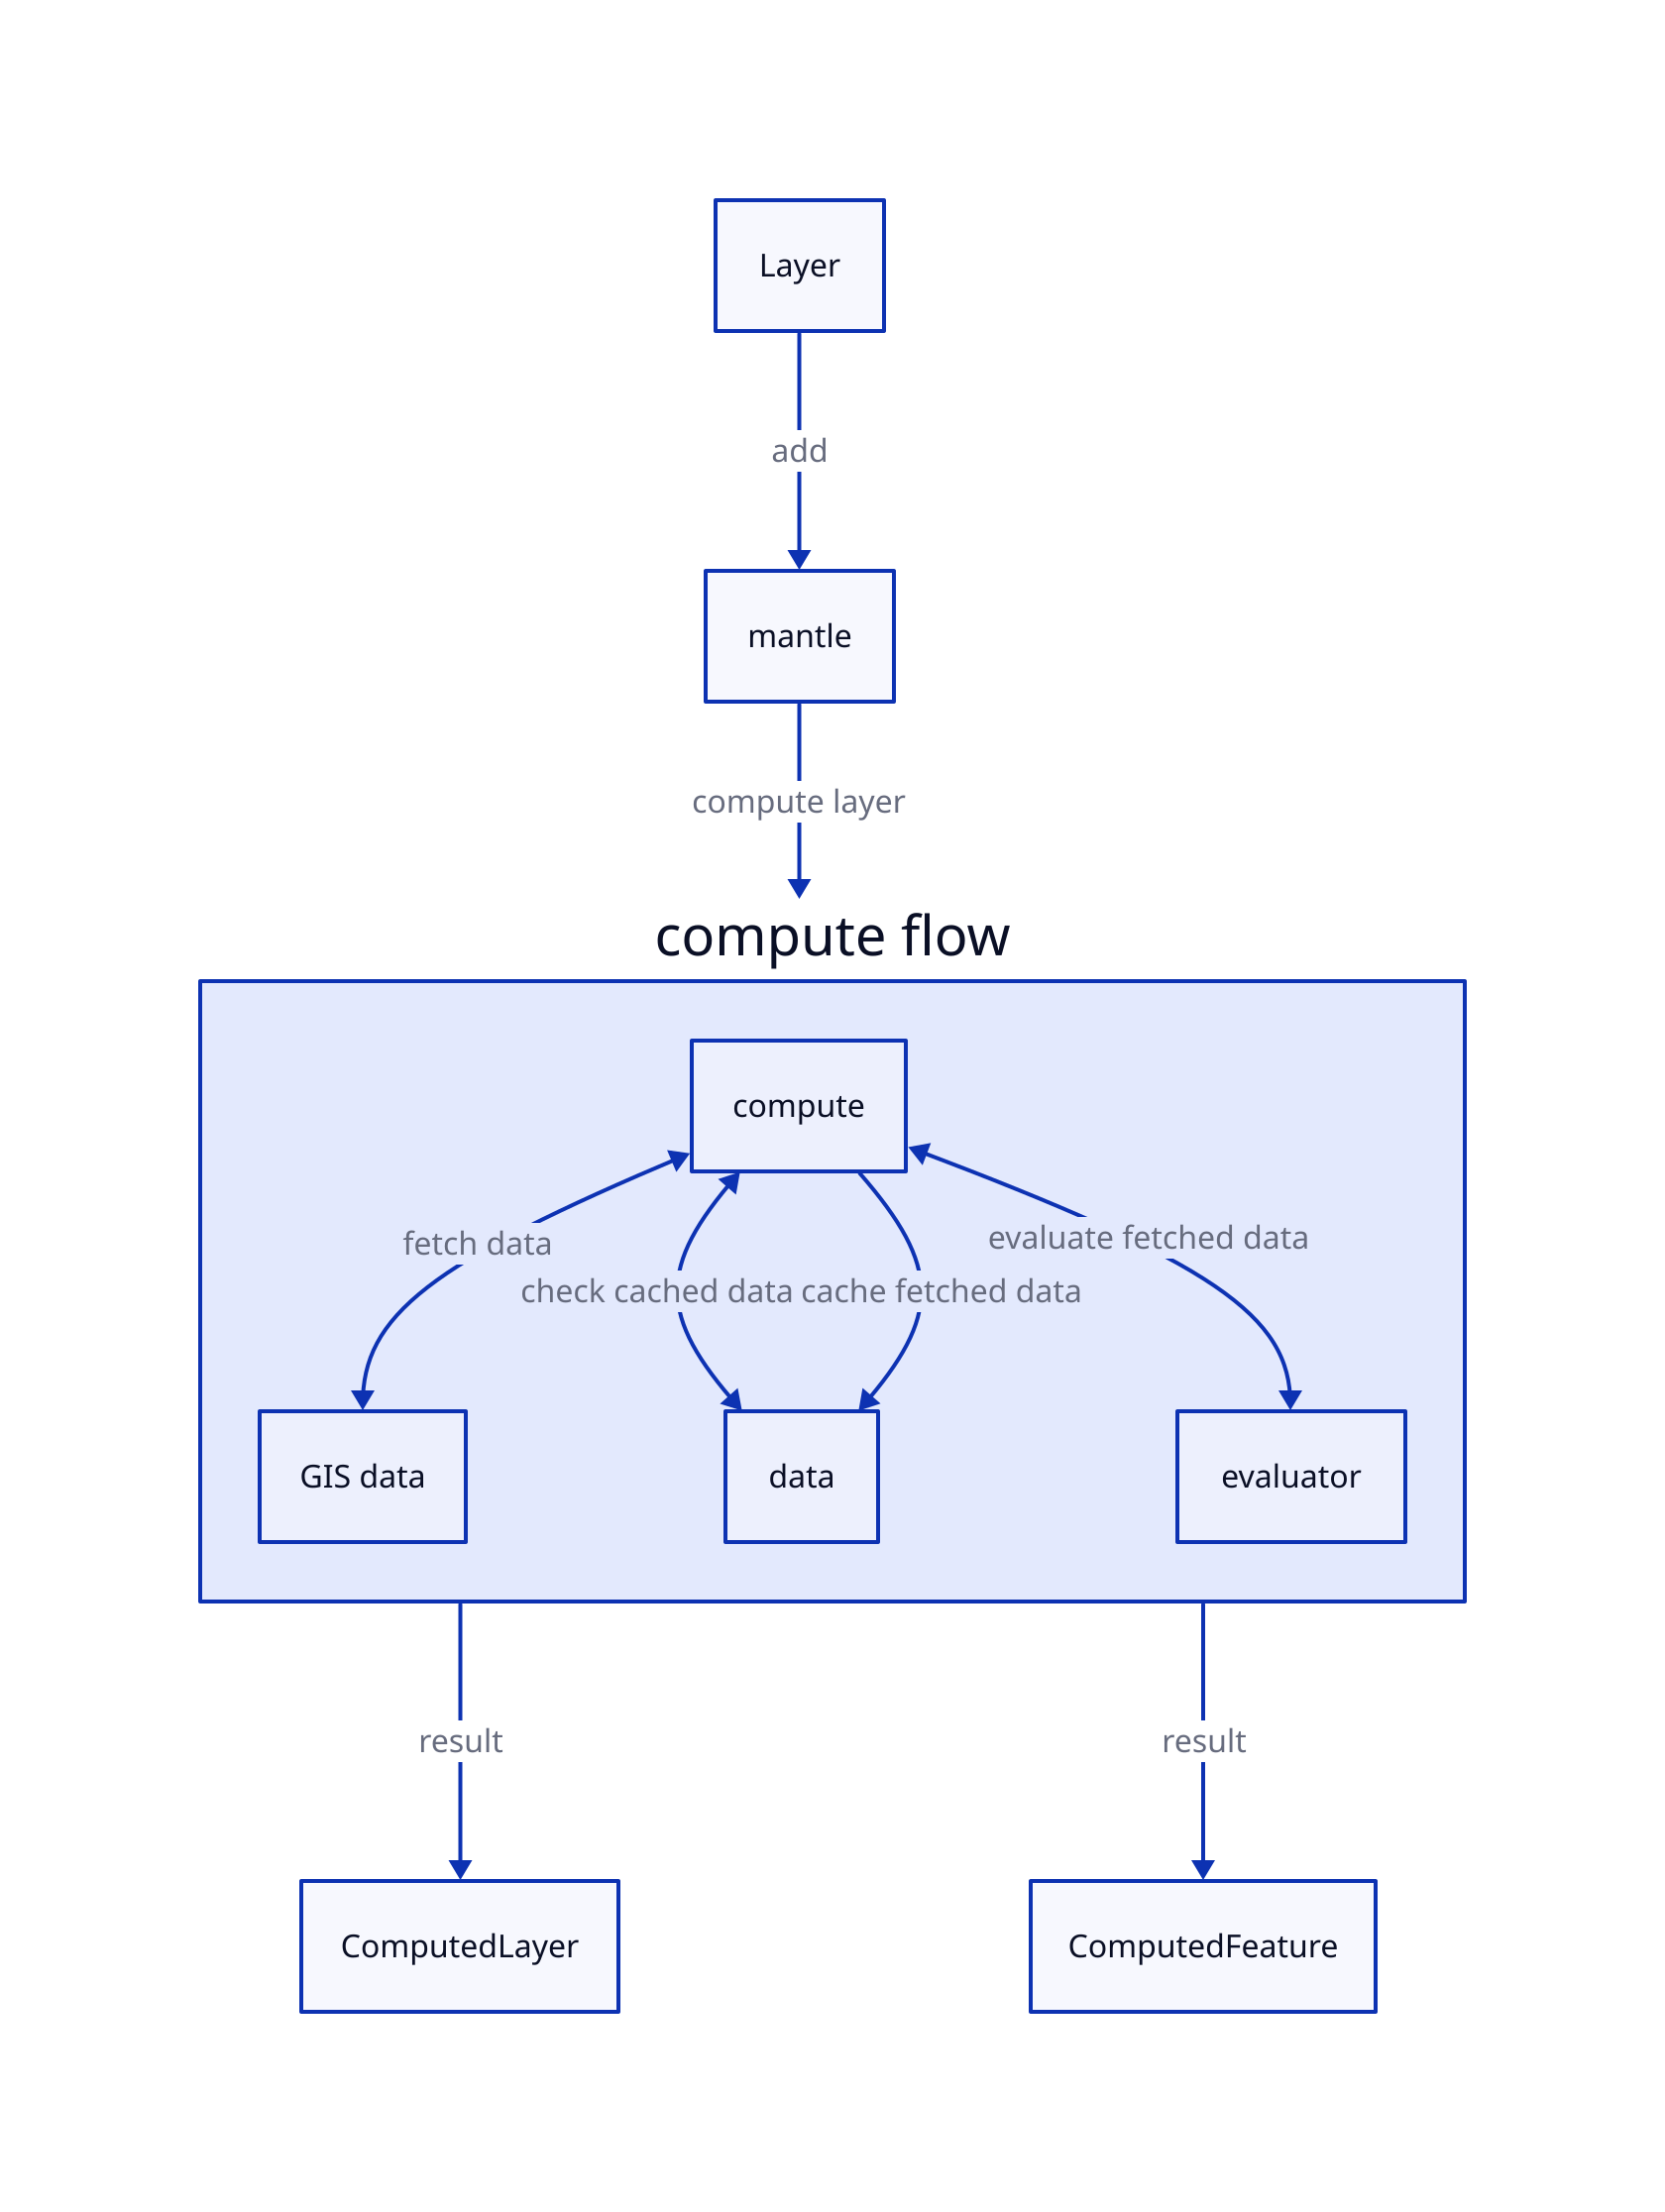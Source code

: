 computeFlow: compute flow
layer: Layer
computedLayer: ComputedLayer
computedFeature: ComputedFeature

layer -> mantle: add
mantle -> computeFlow: compute layer
computeFlow: {
  gisData: GIS data

  compute <-> data: check cached data
  compute <-> gisData: fetch data
  compute <-> evaluator: evaluate fetched data
  compute -> data: cache fetched data
}
computeFlow -> computedLayer: result
computeFlow -> computedFeature: result
